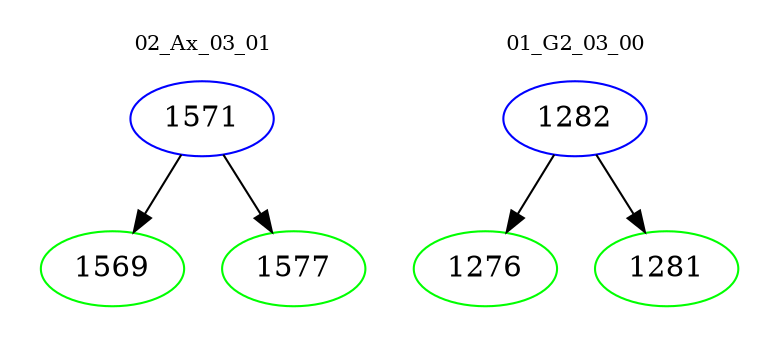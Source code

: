 digraph{
subgraph cluster_0 {
color = white
label = "02_Ax_03_01";
fontsize=10;
T0_1571 [label="1571", color="blue"]
T0_1571 -> T0_1569 [color="black"]
T0_1569 [label="1569", color="green"]
T0_1571 -> T0_1577 [color="black"]
T0_1577 [label="1577", color="green"]
}
subgraph cluster_1 {
color = white
label = "01_G2_03_00";
fontsize=10;
T1_1282 [label="1282", color="blue"]
T1_1282 -> T1_1276 [color="black"]
T1_1276 [label="1276", color="green"]
T1_1282 -> T1_1281 [color="black"]
T1_1281 [label="1281", color="green"]
}
}
